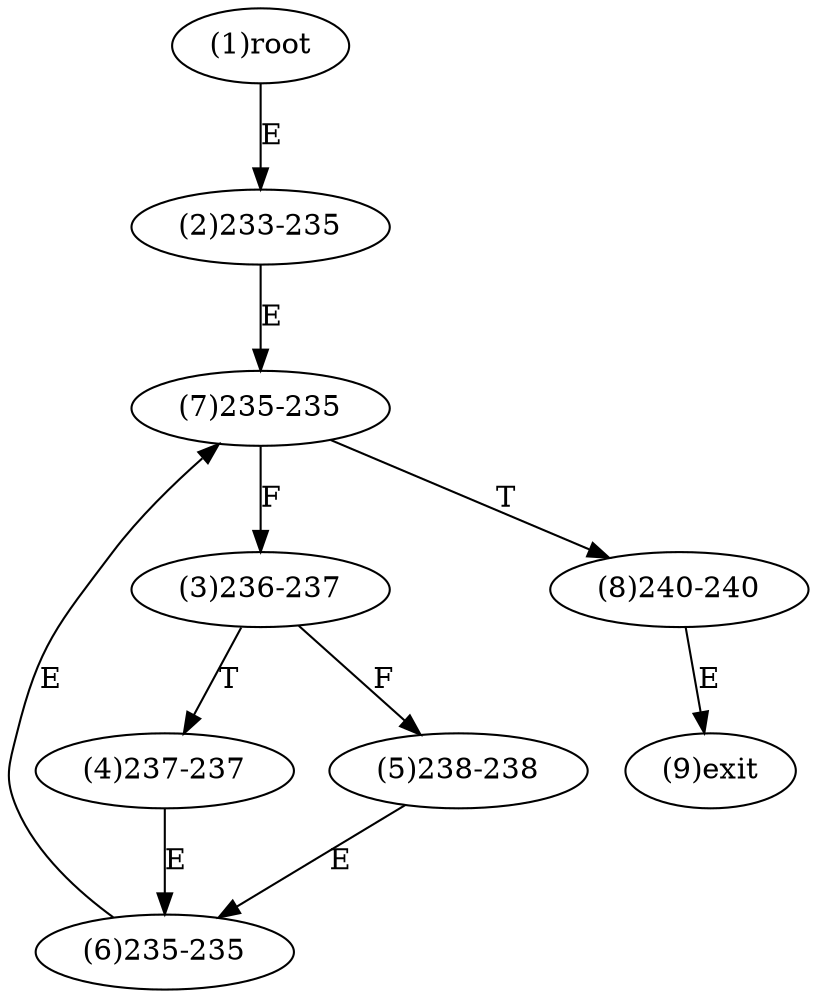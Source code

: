 digraph "" { 
1[ label="(1)root"];
2[ label="(2)233-235"];
3[ label="(3)236-237"];
4[ label="(4)237-237"];
5[ label="(5)238-238"];
6[ label="(6)235-235"];
7[ label="(7)235-235"];
8[ label="(8)240-240"];
9[ label="(9)exit"];
1->2[ label="E"];
2->7[ label="E"];
3->5[ label="F"];
3->4[ label="T"];
4->6[ label="E"];
5->6[ label="E"];
6->7[ label="E"];
7->3[ label="F"];
7->8[ label="T"];
8->9[ label="E"];
}